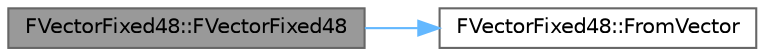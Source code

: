 digraph "FVectorFixed48::FVectorFixed48"
{
 // INTERACTIVE_SVG=YES
 // LATEX_PDF_SIZE
  bgcolor="transparent";
  edge [fontname=Helvetica,fontsize=10,labelfontname=Helvetica,labelfontsize=10];
  node [fontname=Helvetica,fontsize=10,shape=box,height=0.2,width=0.4];
  rankdir="LR";
  Node1 [id="Node000001",label="FVectorFixed48::FVectorFixed48",height=0.2,width=0.4,color="gray40", fillcolor="grey60", style="filled", fontcolor="black",tooltip=" "];
  Node1 -> Node2 [id="edge1_Node000001_Node000002",color="steelblue1",style="solid",tooltip=" "];
  Node2 [id="Node000002",label="FVectorFixed48::FromVector",height=0.2,width=0.4,color="grey40", fillcolor="white", style="filled",URL="$da/d3d/classFVectorFixed48.html#aa77e26fff46691e631f6eabeb7177415",tooltip=" "];
}
